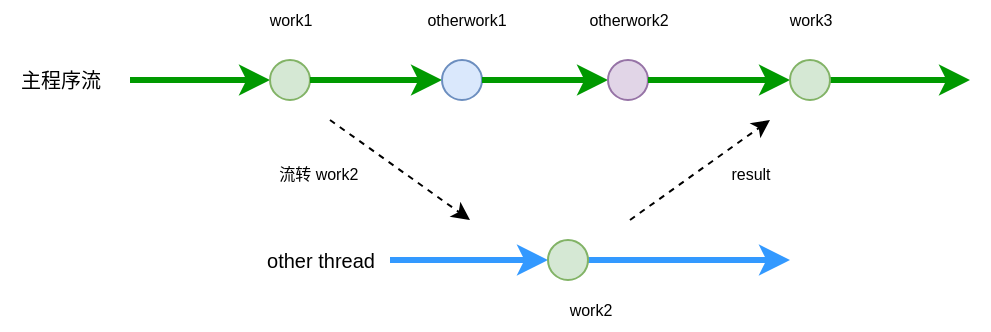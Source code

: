 <mxfile version="22.1.2" type="device">
  <diagram name="Page-1" id="PAVfkgBMzzeHHB0DsLqo">
    <mxGraphModel dx="1026" dy="659" grid="1" gridSize="10" guides="1" tooltips="1" connect="1" arrows="1" fold="1" page="1" pageScale="1" pageWidth="850" pageHeight="1100" math="0" shadow="0">
      <root>
        <mxCell id="0" />
        <mxCell id="1" parent="0" />
        <mxCell id="8eTJ-dakigA13zWRXXki-7" value="" style="endArrow=classic;html=1;rounded=0;strokeWidth=3;strokeColor=#009900;" parent="1" source="8eTJ-dakigA13zWRXXki-9" edge="1">
          <mxGeometry width="50" height="50" relative="1" as="geometry">
            <mxPoint x="185" y="250" as="sourcePoint" />
            <mxPoint x="630" y="250" as="targetPoint" />
          </mxGeometry>
        </mxCell>
        <mxCell id="8eTJ-dakigA13zWRXXki-8" value="" style="endArrow=classic;html=1;rounded=0;strokeWidth=3;strokeColor=#3399FF;" parent="1" source="8eTJ-dakigA13zWRXXki-10" edge="1">
          <mxGeometry width="50" height="50" relative="1" as="geometry">
            <mxPoint x="340" y="340" as="sourcePoint" />
            <mxPoint x="540" y="340" as="targetPoint" />
          </mxGeometry>
        </mxCell>
        <mxCell id="8eTJ-dakigA13zWRXXki-15" value="" style="endArrow=classic;html=1;rounded=0;strokeWidth=3;strokeColor=#009900;" parent="1" target="8eTJ-dakigA13zWRXXki-11" edge="1">
          <mxGeometry width="50" height="50" relative="1" as="geometry">
            <mxPoint x="210" y="250" as="sourcePoint" />
            <mxPoint x="665" y="250" as="targetPoint" />
          </mxGeometry>
        </mxCell>
        <mxCell id="8eTJ-dakigA13zWRXXki-11" value="" style="ellipse;whiteSpace=wrap;html=1;aspect=fixed;fillColor=#d5e8d4;strokeColor=#82b366;" parent="1" vertex="1">
          <mxGeometry x="280" y="240" width="20" height="20" as="geometry" />
        </mxCell>
        <mxCell id="8eTJ-dakigA13zWRXXki-17" value="other thread" style="text;html=1;align=center;verticalAlign=middle;resizable=0;points=[];autosize=1;strokeColor=none;fillColor=none;fontSize=10;fontStyle=0" parent="1" vertex="1">
          <mxGeometry x="265" y="325" width="80" height="30" as="geometry" />
        </mxCell>
        <mxCell id="8eTJ-dakigA13zWRXXki-18" value="work1" style="text;html=1;align=center;verticalAlign=middle;resizable=0;points=[];autosize=1;strokeColor=none;fillColor=none;fontSize=8;" parent="1" vertex="1">
          <mxGeometry x="270" y="210" width="40" height="20" as="geometry" />
        </mxCell>
        <mxCell id="8eTJ-dakigA13zWRXXki-22" value="" style="endArrow=classic;html=1;rounded=0;dashed=1;" parent="1" edge="1">
          <mxGeometry width="50" height="50" relative="1" as="geometry">
            <mxPoint x="310" y="270" as="sourcePoint" />
            <mxPoint x="380" y="320" as="targetPoint" />
          </mxGeometry>
        </mxCell>
        <mxCell id="8eTJ-dakigA13zWRXXki-23" value="" style="endArrow=classic;html=1;rounded=0;strokeWidth=3;strokeColor=#3399FF;" parent="1" target="8eTJ-dakigA13zWRXXki-10" edge="1">
          <mxGeometry width="50" height="50" relative="1" as="geometry">
            <mxPoint x="340" y="340" as="sourcePoint" />
            <mxPoint x="520" y="340" as="targetPoint" />
          </mxGeometry>
        </mxCell>
        <mxCell id="8eTJ-dakigA13zWRXXki-10" value="" style="ellipse;whiteSpace=wrap;html=1;aspect=fixed;fillColor=#d5e8d4;strokeColor=#82b366;" parent="1" vertex="1">
          <mxGeometry x="419" y="330" width="20" height="20" as="geometry" />
        </mxCell>
        <mxCell id="8eTJ-dakigA13zWRXXki-24" value="流转 work2&amp;nbsp;" style="text;html=1;align=center;verticalAlign=middle;resizable=0;points=[];autosize=1;strokeColor=none;fillColor=none;fontSize=8;" parent="1" vertex="1">
          <mxGeometry x="270" y="287" width="70" height="20" as="geometry" />
        </mxCell>
        <mxCell id="8eTJ-dakigA13zWRXXki-25" value="work2" style="text;html=1;align=center;verticalAlign=middle;resizable=0;points=[];autosize=1;strokeColor=none;fillColor=none;fontSize=8;" parent="1" vertex="1">
          <mxGeometry x="420" y="355" width="40" height="20" as="geometry" />
        </mxCell>
        <mxCell id="8eTJ-dakigA13zWRXXki-28" value="" style="endArrow=classic;html=1;rounded=0;strokeWidth=3;strokeColor=#009900;" parent="1" source="8eTJ-dakigA13zWRXXki-11" target="8eTJ-dakigA13zWRXXki-27" edge="1">
          <mxGeometry width="50" height="50" relative="1" as="geometry">
            <mxPoint x="300" y="250" as="sourcePoint" />
            <mxPoint x="665" y="250" as="targetPoint" />
          </mxGeometry>
        </mxCell>
        <mxCell id="8eTJ-dakigA13zWRXXki-27" value="" style="ellipse;whiteSpace=wrap;html=1;aspect=fixed;fillColor=#dae8fc;strokeColor=#6c8ebf;" parent="1" vertex="1">
          <mxGeometry x="366" y="240" width="20" height="20" as="geometry" />
        </mxCell>
        <mxCell id="8eTJ-dakigA13zWRXXki-29" value="otherwork1" style="text;html=1;align=center;verticalAlign=middle;resizable=0;points=[];autosize=1;strokeColor=none;fillColor=none;fontSize=8;" parent="1" vertex="1">
          <mxGeometry x="348" y="210" width="60" height="20" as="geometry" />
        </mxCell>
        <mxCell id="8eTJ-dakigA13zWRXXki-31" value="" style="endArrow=classic;html=1;rounded=0;strokeWidth=3;strokeColor=#009900;" parent="1" source="8eTJ-dakigA13zWRXXki-27" target="8eTJ-dakigA13zWRXXki-30" edge="1">
          <mxGeometry width="50" height="50" relative="1" as="geometry">
            <mxPoint x="420" y="250" as="sourcePoint" />
            <mxPoint x="665" y="250" as="targetPoint" />
          </mxGeometry>
        </mxCell>
        <mxCell id="8eTJ-dakigA13zWRXXki-30" value="" style="ellipse;whiteSpace=wrap;html=1;aspect=fixed;fillColor=#e1d5e7;strokeColor=#9673a6;" parent="1" vertex="1">
          <mxGeometry x="449" y="240" width="20" height="20" as="geometry" />
        </mxCell>
        <mxCell id="8eTJ-dakigA13zWRXXki-32" value="otherwork2" style="text;html=1;align=center;verticalAlign=middle;resizable=0;points=[];autosize=1;strokeColor=none;fillColor=none;fontSize=8;" parent="1" vertex="1">
          <mxGeometry x="429" y="210" width="60" height="20" as="geometry" />
        </mxCell>
        <mxCell id="8eTJ-dakigA13zWRXXki-34" value="result" style="text;html=1;align=center;verticalAlign=middle;resizable=0;points=[];autosize=1;strokeColor=none;fillColor=none;fontSize=8;" parent="1" vertex="1">
          <mxGeometry x="500" y="287" width="40" height="20" as="geometry" />
        </mxCell>
        <mxCell id="8eTJ-dakigA13zWRXXki-39" value="" style="endArrow=classic;html=1;rounded=0;strokeWidth=3;strokeColor=#009900;" parent="1" source="8eTJ-dakigA13zWRXXki-30" target="8eTJ-dakigA13zWRXXki-9" edge="1">
          <mxGeometry width="50" height="50" relative="1" as="geometry">
            <mxPoint x="490" y="250" as="sourcePoint" />
            <mxPoint x="620" y="250" as="targetPoint" />
          </mxGeometry>
        </mxCell>
        <mxCell id="8eTJ-dakigA13zWRXXki-9" value="" style="ellipse;whiteSpace=wrap;html=1;aspect=fixed;fillColor=#d5e8d4;strokeColor=#82b366;" parent="1" vertex="1">
          <mxGeometry x="540" y="240" width="20" height="20" as="geometry" />
        </mxCell>
        <mxCell id="8eTJ-dakigA13zWRXXki-40" value="work3" style="text;html=1;align=center;verticalAlign=middle;resizable=0;points=[];autosize=1;strokeColor=none;fillColor=none;fontSize=8;" parent="1" vertex="1">
          <mxGeometry x="530" y="210" width="40" height="20" as="geometry" />
        </mxCell>
        <mxCell id="bA6EzcsmYY4J46tHzJjo-10" value="" style="endArrow=classic;html=1;rounded=0;dashed=1;" parent="1" edge="1">
          <mxGeometry width="50" height="50" relative="1" as="geometry">
            <mxPoint x="460" y="320" as="sourcePoint" />
            <mxPoint x="530" y="270" as="targetPoint" />
          </mxGeometry>
        </mxCell>
        <mxCell id="kXJkU4O5XYX7YRke7cA5-19" value="主程序流" style="text;html=1;align=center;verticalAlign=middle;resizable=0;points=[];autosize=1;strokeColor=none;fillColor=none;fontSize=10;fontStyle=0" parent="1" vertex="1">
          <mxGeometry x="145" y="235" width="60" height="30" as="geometry" />
        </mxCell>
      </root>
    </mxGraphModel>
  </diagram>
</mxfile>

